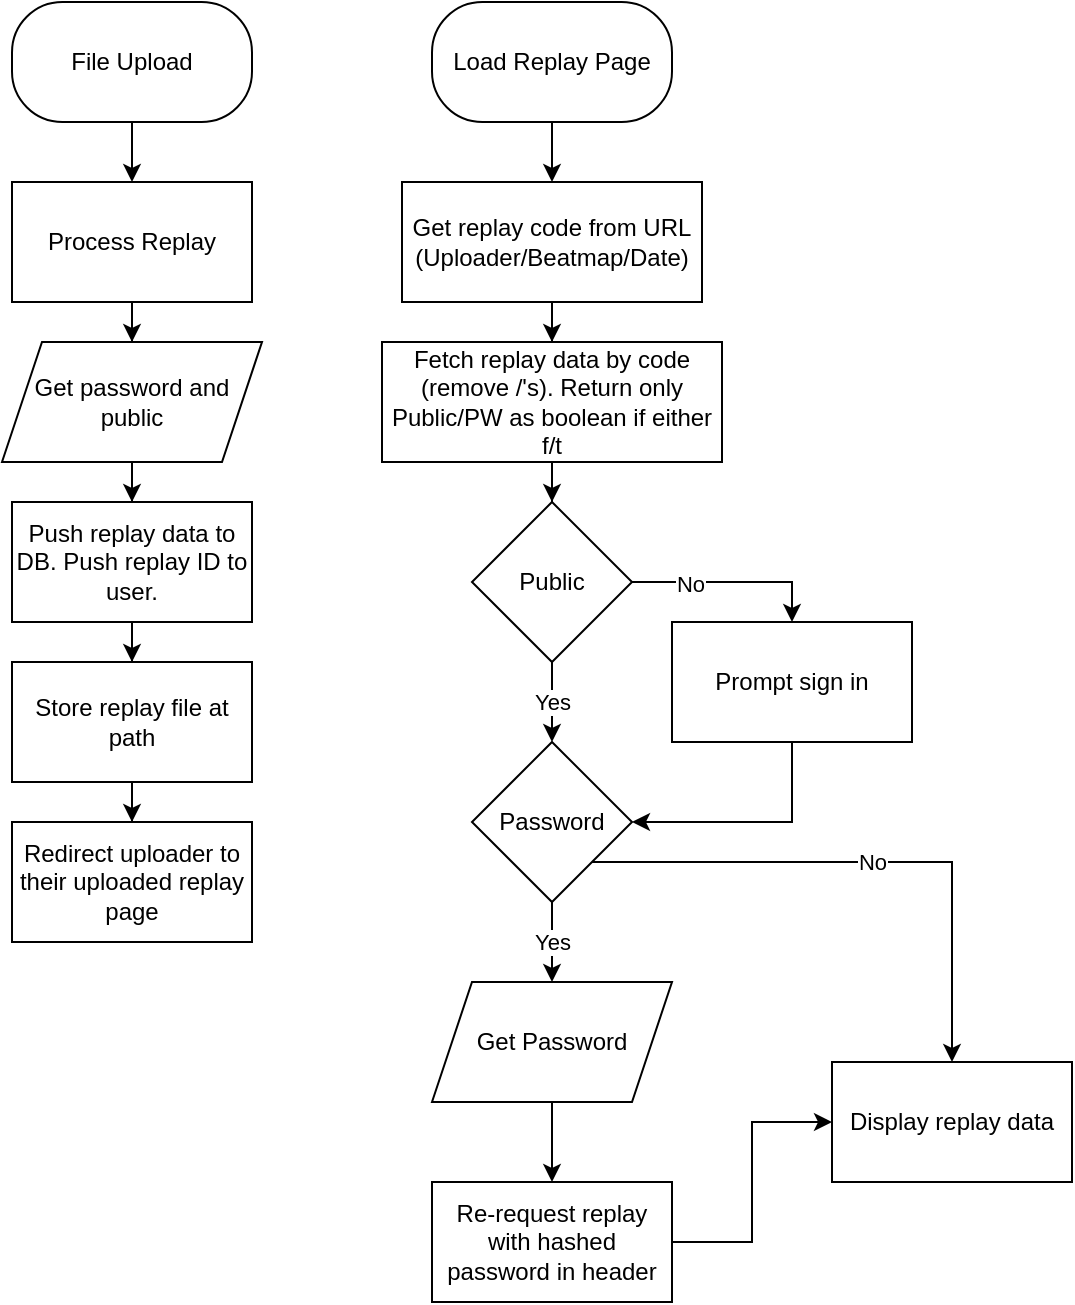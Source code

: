 <mxfile version="16.0.0" type="device"><diagram id="n3WP63RLeJCqPB5YDIWc" name="Page-1"><mxGraphModel dx="1718" dy="667" grid="1" gridSize="10" guides="1" tooltips="1" connect="1" arrows="1" fold="1" page="1" pageScale="1" pageWidth="850" pageHeight="1100" math="0" shadow="0"><root><mxCell id="0"/><mxCell id="1" parent="0"/><mxCell id="ORk41EqqZJXkgFwvcljL-10" style="edgeStyle=orthogonalEdgeStyle;rounded=0;orthogonalLoop=1;jettySize=auto;html=1;entryX=0.5;entryY=0;entryDx=0;entryDy=0;" edge="1" parent="1" source="ORk41EqqZJXkgFwvcljL-1" target="ORk41EqqZJXkgFwvcljL-2"><mxGeometry relative="1" as="geometry"/></mxCell><mxCell id="ORk41EqqZJXkgFwvcljL-1" value="File Upload" style="rounded=1;whiteSpace=wrap;html=1;arcSize=42;" vertex="1" parent="1"><mxGeometry x="50" y="150" width="120" height="60" as="geometry"/></mxCell><mxCell id="ORk41EqqZJXkgFwvcljL-11" style="edgeStyle=orthogonalEdgeStyle;rounded=0;orthogonalLoop=1;jettySize=auto;html=1;entryX=0.5;entryY=0;entryDx=0;entryDy=0;" edge="1" parent="1" source="ORk41EqqZJXkgFwvcljL-2" target="ORk41EqqZJXkgFwvcljL-4"><mxGeometry relative="1" as="geometry"/></mxCell><mxCell id="ORk41EqqZJXkgFwvcljL-2" value="Process Replay" style="rounded=0;whiteSpace=wrap;html=1;" vertex="1" parent="1"><mxGeometry x="50" y="240" width="120" height="60" as="geometry"/></mxCell><mxCell id="ORk41EqqZJXkgFwvcljL-12" style="edgeStyle=orthogonalEdgeStyle;rounded=0;orthogonalLoop=1;jettySize=auto;html=1;entryX=0.5;entryY=0;entryDx=0;entryDy=0;" edge="1" parent="1" source="ORk41EqqZJXkgFwvcljL-4" target="ORk41EqqZJXkgFwvcljL-5"><mxGeometry relative="1" as="geometry"/></mxCell><mxCell id="ORk41EqqZJXkgFwvcljL-4" value="Get password and public" style="shape=parallelogram;perimeter=parallelogramPerimeter;whiteSpace=wrap;html=1;fixedSize=1;" vertex="1" parent="1"><mxGeometry x="45" y="320" width="130" height="60" as="geometry"/></mxCell><mxCell id="ORk41EqqZJXkgFwvcljL-13" style="edgeStyle=orthogonalEdgeStyle;rounded=0;orthogonalLoop=1;jettySize=auto;html=1;entryX=0.5;entryY=0;entryDx=0;entryDy=0;" edge="1" parent="1" source="ORk41EqqZJXkgFwvcljL-5" target="ORk41EqqZJXkgFwvcljL-6"><mxGeometry relative="1" as="geometry"/></mxCell><mxCell id="ORk41EqqZJXkgFwvcljL-5" value="Push replay data to DB. Push replay ID to user." style="rounded=0;whiteSpace=wrap;html=1;" vertex="1" parent="1"><mxGeometry x="50" y="400" width="120" height="60" as="geometry"/></mxCell><mxCell id="ORk41EqqZJXkgFwvcljL-14" style="edgeStyle=orthogonalEdgeStyle;rounded=0;orthogonalLoop=1;jettySize=auto;html=1;entryX=0.5;entryY=0;entryDx=0;entryDy=0;" edge="1" parent="1" source="ORk41EqqZJXkgFwvcljL-6" target="ORk41EqqZJXkgFwvcljL-7"><mxGeometry relative="1" as="geometry"/></mxCell><mxCell id="ORk41EqqZJXkgFwvcljL-6" value="Store replay file at path" style="rounded=0;whiteSpace=wrap;html=1;" vertex="1" parent="1"><mxGeometry x="50" y="480" width="120" height="60" as="geometry"/></mxCell><mxCell id="ORk41EqqZJXkgFwvcljL-7" value="Redirect uploader to their uploaded replay page" style="rounded=0;whiteSpace=wrap;html=1;" vertex="1" parent="1"><mxGeometry x="50" y="560" width="120" height="60" as="geometry"/></mxCell><mxCell id="ORk41EqqZJXkgFwvcljL-28" style="edgeStyle=orthogonalEdgeStyle;rounded=0;orthogonalLoop=1;jettySize=auto;html=1;entryX=0.5;entryY=0;entryDx=0;entryDy=0;" edge="1" parent="1" source="ORk41EqqZJXkgFwvcljL-15" target="ORk41EqqZJXkgFwvcljL-16"><mxGeometry relative="1" as="geometry"/></mxCell><mxCell id="ORk41EqqZJXkgFwvcljL-15" value="Load Replay Page" style="rounded=1;whiteSpace=wrap;html=1;arcSize=42;" vertex="1" parent="1"><mxGeometry x="260" y="150" width="120" height="60" as="geometry"/></mxCell><mxCell id="ORk41EqqZJXkgFwvcljL-27" style="edgeStyle=orthogonalEdgeStyle;rounded=0;orthogonalLoop=1;jettySize=auto;html=1;entryX=0.5;entryY=0;entryDx=0;entryDy=0;" edge="1" parent="1" source="ORk41EqqZJXkgFwvcljL-16" target="ORk41EqqZJXkgFwvcljL-17"><mxGeometry relative="1" as="geometry"/></mxCell><mxCell id="ORk41EqqZJXkgFwvcljL-16" value="Get replay code from URL (Uploader/Beatmap/Date)" style="rounded=0;whiteSpace=wrap;html=1;" vertex="1" parent="1"><mxGeometry x="245" y="240" width="150" height="60" as="geometry"/></mxCell><mxCell id="ORk41EqqZJXkgFwvcljL-22" style="edgeStyle=orthogonalEdgeStyle;rounded=0;orthogonalLoop=1;jettySize=auto;html=1;entryX=0.5;entryY=0;entryDx=0;entryDy=0;" edge="1" parent="1" source="ORk41EqqZJXkgFwvcljL-17" target="ORk41EqqZJXkgFwvcljL-19"><mxGeometry relative="1" as="geometry"/></mxCell><mxCell id="ORk41EqqZJXkgFwvcljL-17" value="Fetch replay data by code (remove /'s). Return only Public/PW as boolean if either f/t" style="rounded=0;whiteSpace=wrap;html=1;" vertex="1" parent="1"><mxGeometry x="235" y="320" width="170" height="60" as="geometry"/></mxCell><mxCell id="ORk41EqqZJXkgFwvcljL-23" style="edgeStyle=orthogonalEdgeStyle;rounded=0;orthogonalLoop=1;jettySize=auto;html=1;entryX=0.5;entryY=0;entryDx=0;entryDy=0;" edge="1" parent="1" source="ORk41EqqZJXkgFwvcljL-19" target="ORk41EqqZJXkgFwvcljL-21"><mxGeometry relative="1" as="geometry"/></mxCell><mxCell id="ORk41EqqZJXkgFwvcljL-26" value="No" style="edgeLabel;html=1;align=center;verticalAlign=middle;resizable=0;points=[];" vertex="1" connectable="0" parent="ORk41EqqZJXkgFwvcljL-23"><mxGeometry x="-0.42" y="-1" relative="1" as="geometry"><mxPoint as="offset"/></mxGeometry></mxCell><mxCell id="ORk41EqqZJXkgFwvcljL-25" value="Yes" style="edgeStyle=orthogonalEdgeStyle;rounded=0;orthogonalLoop=1;jettySize=auto;html=1;entryX=0.5;entryY=0;entryDx=0;entryDy=0;" edge="1" parent="1" source="ORk41EqqZJXkgFwvcljL-19" target="ORk41EqqZJXkgFwvcljL-20"><mxGeometry relative="1" as="geometry"/></mxCell><mxCell id="ORk41EqqZJXkgFwvcljL-19" value="Public" style="rhombus;whiteSpace=wrap;html=1;" vertex="1" parent="1"><mxGeometry x="280" y="400" width="80" height="80" as="geometry"/></mxCell><mxCell id="ORk41EqqZJXkgFwvcljL-30" value="Yes" style="edgeStyle=orthogonalEdgeStyle;rounded=0;orthogonalLoop=1;jettySize=auto;html=1;entryX=0.5;entryY=0;entryDx=0;entryDy=0;" edge="1" parent="1" source="ORk41EqqZJXkgFwvcljL-20" target="ORk41EqqZJXkgFwvcljL-29"><mxGeometry relative="1" as="geometry"/></mxCell><mxCell id="ORk41EqqZJXkgFwvcljL-34" value="No" style="edgeStyle=orthogonalEdgeStyle;rounded=0;orthogonalLoop=1;jettySize=auto;html=1;exitX=1;exitY=1;exitDx=0;exitDy=0;entryX=0.5;entryY=0;entryDx=0;entryDy=0;" edge="1" parent="1" source="ORk41EqqZJXkgFwvcljL-20" target="ORk41EqqZJXkgFwvcljL-33"><mxGeometry relative="1" as="geometry"/></mxCell><mxCell id="ORk41EqqZJXkgFwvcljL-20" value="Password" style="rhombus;whiteSpace=wrap;html=1;" vertex="1" parent="1"><mxGeometry x="280" y="520" width="80" height="80" as="geometry"/></mxCell><mxCell id="ORk41EqqZJXkgFwvcljL-24" style="edgeStyle=orthogonalEdgeStyle;rounded=0;orthogonalLoop=1;jettySize=auto;html=1;" edge="1" parent="1" source="ORk41EqqZJXkgFwvcljL-21" target="ORk41EqqZJXkgFwvcljL-20"><mxGeometry relative="1" as="geometry"><Array as="points"><mxPoint x="440" y="560"/></Array></mxGeometry></mxCell><mxCell id="ORk41EqqZJXkgFwvcljL-21" value="Prompt sign in" style="rounded=0;whiteSpace=wrap;html=1;" vertex="1" parent="1"><mxGeometry x="380" y="460" width="120" height="60" as="geometry"/></mxCell><mxCell id="ORk41EqqZJXkgFwvcljL-32" style="edgeStyle=orthogonalEdgeStyle;rounded=0;orthogonalLoop=1;jettySize=auto;html=1;entryX=0.5;entryY=0;entryDx=0;entryDy=0;" edge="1" parent="1" source="ORk41EqqZJXkgFwvcljL-29" target="ORk41EqqZJXkgFwvcljL-31"><mxGeometry relative="1" as="geometry"/></mxCell><mxCell id="ORk41EqqZJXkgFwvcljL-29" value="Get Password" style="shape=parallelogram;perimeter=parallelogramPerimeter;whiteSpace=wrap;html=1;fixedSize=1;" vertex="1" parent="1"><mxGeometry x="260" y="640" width="120" height="60" as="geometry"/></mxCell><mxCell id="ORk41EqqZJXkgFwvcljL-35" style="edgeStyle=orthogonalEdgeStyle;rounded=0;orthogonalLoop=1;jettySize=auto;html=1;entryX=0;entryY=0.5;entryDx=0;entryDy=0;" edge="1" parent="1" source="ORk41EqqZJXkgFwvcljL-31" target="ORk41EqqZJXkgFwvcljL-33"><mxGeometry relative="1" as="geometry"/></mxCell><mxCell id="ORk41EqqZJXkgFwvcljL-31" value="Re-request replay with hashed password in header" style="rounded=0;whiteSpace=wrap;html=1;" vertex="1" parent="1"><mxGeometry x="260" y="740" width="120" height="60" as="geometry"/></mxCell><mxCell id="ORk41EqqZJXkgFwvcljL-33" value="Display replay data" style="rounded=0;whiteSpace=wrap;html=1;" vertex="1" parent="1"><mxGeometry x="460" y="680" width="120" height="60" as="geometry"/></mxCell></root></mxGraphModel></diagram></mxfile>